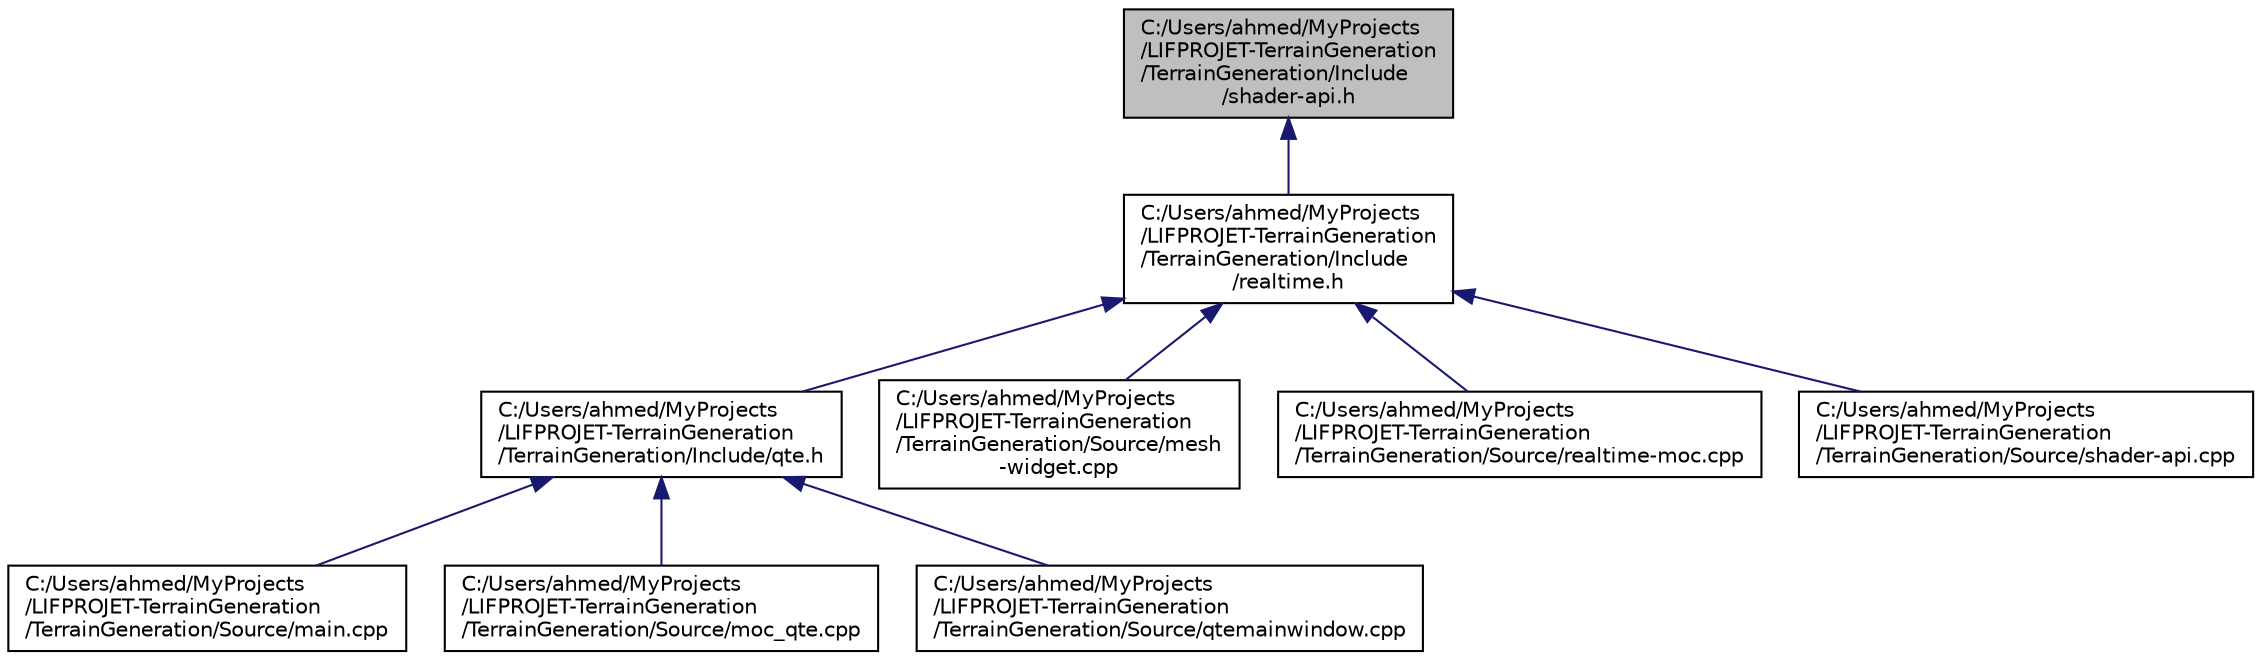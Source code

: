 digraph "C:/Users/ahmed/MyProjects/LIFPROJET-TerrainGeneration/TerrainGeneration/Include/shader-api.h"
{
 // LATEX_PDF_SIZE
  edge [fontname="Helvetica",fontsize="10",labelfontname="Helvetica",labelfontsize="10"];
  node [fontname="Helvetica",fontsize="10",shape=record];
  Node1 [label="C:/Users/ahmed/MyProjects\l/LIFPROJET-TerrainGeneration\l/TerrainGeneration/Include\l/shader-api.h",height=0.2,width=0.4,color="black", fillcolor="grey75", style="filled", fontcolor="black",tooltip=" "];
  Node1 -> Node2 [dir="back",color="midnightblue",fontsize="10",style="solid",fontname="Helvetica"];
  Node2 [label="C:/Users/ahmed/MyProjects\l/LIFPROJET-TerrainGeneration\l/TerrainGeneration/Include\l/realtime.h",height=0.2,width=0.4,color="black", fillcolor="white", style="filled",URL="$realtime_8h.html",tooltip=" "];
  Node2 -> Node3 [dir="back",color="midnightblue",fontsize="10",style="solid",fontname="Helvetica"];
  Node3 [label="C:/Users/ahmed/MyProjects\l/LIFPROJET-TerrainGeneration\l/TerrainGeneration/Include/qte.h",height=0.2,width=0.4,color="black", fillcolor="white", style="filled",URL="$qte_8h.html",tooltip=" "];
  Node3 -> Node4 [dir="back",color="midnightblue",fontsize="10",style="solid",fontname="Helvetica"];
  Node4 [label="C:/Users/ahmed/MyProjects\l/LIFPROJET-TerrainGeneration\l/TerrainGeneration/Source/main.cpp",height=0.2,width=0.4,color="black", fillcolor="white", style="filled",URL="$main_8cpp.html",tooltip=" "];
  Node3 -> Node5 [dir="back",color="midnightblue",fontsize="10",style="solid",fontname="Helvetica"];
  Node5 [label="C:/Users/ahmed/MyProjects\l/LIFPROJET-TerrainGeneration\l/TerrainGeneration/Source/moc_qte.cpp",height=0.2,width=0.4,color="black", fillcolor="white", style="filled",URL="$moc__qte_8cpp.html",tooltip=" "];
  Node3 -> Node6 [dir="back",color="midnightblue",fontsize="10",style="solid",fontname="Helvetica"];
  Node6 [label="C:/Users/ahmed/MyProjects\l/LIFPROJET-TerrainGeneration\l/TerrainGeneration/Source/qtemainwindow.cpp",height=0.2,width=0.4,color="black", fillcolor="white", style="filled",URL="$qtemainwindow_8cpp.html",tooltip=" "];
  Node2 -> Node7 [dir="back",color="midnightblue",fontsize="10",style="solid",fontname="Helvetica"];
  Node7 [label="C:/Users/ahmed/MyProjects\l/LIFPROJET-TerrainGeneration\l/TerrainGeneration/Source/mesh\l-widget.cpp",height=0.2,width=0.4,color="black", fillcolor="white", style="filled",URL="$mesh-widget_8cpp.html",tooltip=" "];
  Node2 -> Node8 [dir="back",color="midnightblue",fontsize="10",style="solid",fontname="Helvetica"];
  Node8 [label="C:/Users/ahmed/MyProjects\l/LIFPROJET-TerrainGeneration\l/TerrainGeneration/Source/realtime-moc.cpp",height=0.2,width=0.4,color="black", fillcolor="white", style="filled",URL="$realtime-moc_8cpp.html",tooltip=" "];
  Node2 -> Node9 [dir="back",color="midnightblue",fontsize="10",style="solid",fontname="Helvetica"];
  Node9 [label="C:/Users/ahmed/MyProjects\l/LIFPROJET-TerrainGeneration\l/TerrainGeneration/Source/shader-api.cpp",height=0.2,width=0.4,color="black", fillcolor="white", style="filled",URL="$shader-api_8cpp.html",tooltip=" "];
}
